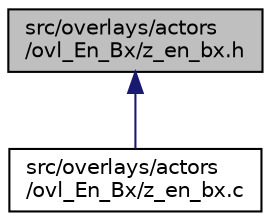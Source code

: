 digraph "src/overlays/actors/ovl_En_Bx/z_en_bx.h"
{
 // LATEX_PDF_SIZE
  edge [fontname="Helvetica",fontsize="10",labelfontname="Helvetica",labelfontsize="10"];
  node [fontname="Helvetica",fontsize="10",shape=record];
  Node1 [label="src/overlays/actors\l/ovl_En_Bx/z_en_bx.h",height=0.2,width=0.4,color="black", fillcolor="grey75", style="filled", fontcolor="black",tooltip=" "];
  Node1 -> Node2 [dir="back",color="midnightblue",fontsize="10",style="solid",fontname="Helvetica"];
  Node2 [label="src/overlays/actors\l/ovl_En_Bx/z_en_bx.c",height=0.2,width=0.4,color="black", fillcolor="white", style="filled",URL="$d1/d10/z__en__bx_8c.html",tooltip=" "];
}
